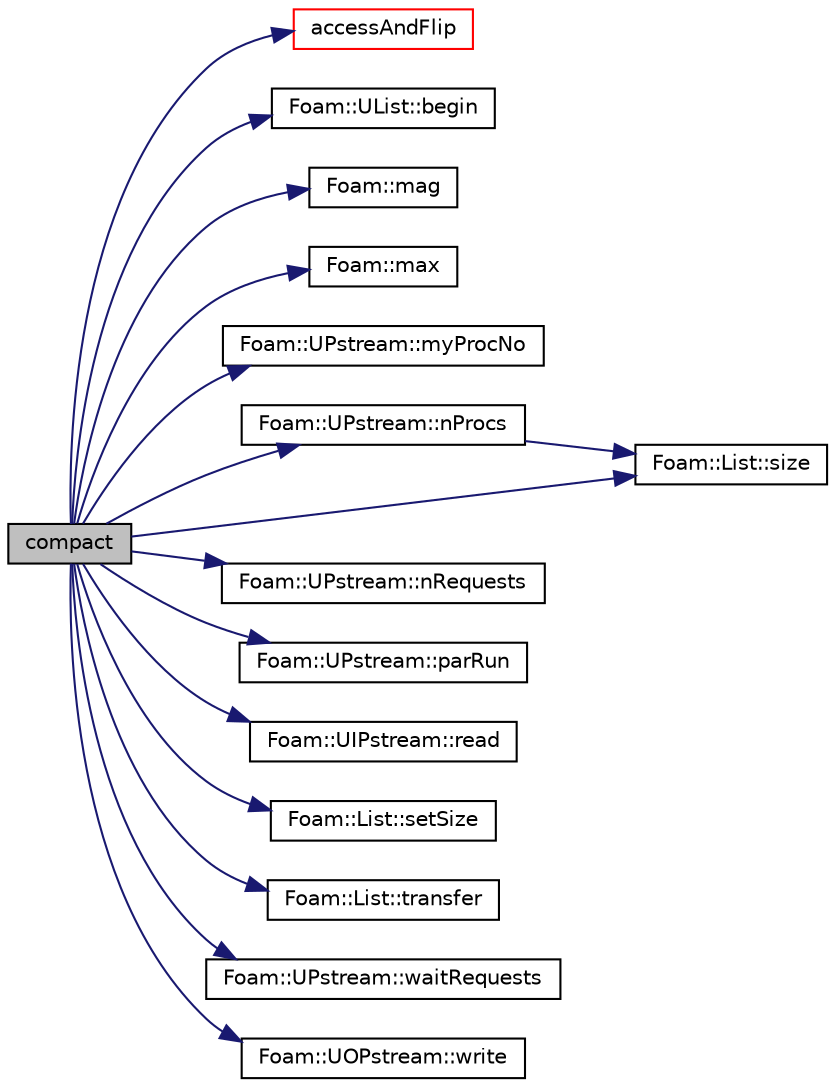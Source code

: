 digraph "compact"
{
  bgcolor="transparent";
  edge [fontname="Helvetica",fontsize="10",labelfontname="Helvetica",labelfontsize="10"];
  node [fontname="Helvetica",fontsize="10",shape=record];
  rankdir="LR";
  Node1231 [label="compact",height=0.2,width=0.4,color="black", fillcolor="grey75", style="filled", fontcolor="black"];
  Node1231 -> Node1232 [color="midnightblue",fontsize="10",style="solid",fontname="Helvetica"];
  Node1232 [label="accessAndFlip",height=0.2,width=0.4,color="red",URL="$a28525.html#a6683368358f03487c7ff5a6b55aed9b6"];
  Node1231 -> Node1239 [color="midnightblue",fontsize="10",style="solid",fontname="Helvetica"];
  Node1239 [label="Foam::UList::begin",height=0.2,width=0.4,color="black",URL="$a26837.html#a8a0643ef7f391465066f7f07d45ce934",tooltip="Return an iterator to begin traversing the UList. "];
  Node1231 -> Node1292 [color="midnightblue",fontsize="10",style="solid",fontname="Helvetica"];
  Node1292 [label="Foam::mag",height=0.2,width=0.4,color="black",URL="$a21851.html#a929da2a3fdcf3dacbbe0487d3a330dae"];
  Node1231 -> Node1293 [color="midnightblue",fontsize="10",style="solid",fontname="Helvetica"];
  Node1293 [label="Foam::max",height=0.2,width=0.4,color="black",URL="$a21851.html#ac993e906cf2774ae77e666bc24e81733"];
  Node1231 -> Node1294 [color="midnightblue",fontsize="10",style="solid",fontname="Helvetica"];
  Node1294 [label="Foam::UPstream::myProcNo",height=0.2,width=0.4,color="black",URL="$a27377.html#afc74d89573de32a3032c916f8cdd1733",tooltip="Number of this process (starting from masterNo() = 0) "];
  Node1231 -> Node1295 [color="midnightblue",fontsize="10",style="solid",fontname="Helvetica"];
  Node1295 [label="Foam::UPstream::nProcs",height=0.2,width=0.4,color="black",URL="$a27377.html#aada0e04d8127eda8ee95be0772754a4f",tooltip="Number of processes in parallel run. "];
  Node1295 -> Node1234 [color="midnightblue",fontsize="10",style="solid",fontname="Helvetica"];
  Node1234 [label="Foam::List::size",height=0.2,width=0.4,color="black",URL="$a26833.html#a8a5f6fa29bd4b500caf186f60245b384",tooltip="Override size to be inconsistent with allocated storage. "];
  Node1231 -> Node1296 [color="midnightblue",fontsize="10",style="solid",fontname="Helvetica"];
  Node1296 [label="Foam::UPstream::nRequests",height=0.2,width=0.4,color="black",URL="$a27377.html#a85d3ef750354c4fb119608680f4e857f",tooltip="Get number of outstanding requests. "];
  Node1231 -> Node1268 [color="midnightblue",fontsize="10",style="solid",fontname="Helvetica"];
  Node1268 [label="Foam::UPstream::parRun",height=0.2,width=0.4,color="black",URL="$a27377.html#adbb27f04b5705440fb8b09f278059011",tooltip="Is this a parallel run? "];
  Node1231 -> Node1297 [color="midnightblue",fontsize="10",style="solid",fontname="Helvetica"];
  Node1297 [label="Foam::UIPstream::read",height=0.2,width=0.4,color="black",URL="$a27365.html#a732980587e5b9c409ae433d73ca8698e",tooltip="Read into given buffer from given processor and return the. "];
  Node1231 -> Node1235 [color="midnightblue",fontsize="10",style="solid",fontname="Helvetica"];
  Node1235 [label="Foam::List::setSize",height=0.2,width=0.4,color="black",URL="$a26833.html#aedb985ffeaf1bdbfeccc2a8730405703",tooltip="Reset size of List. "];
  Node1231 -> Node1234 [color="midnightblue",fontsize="10",style="solid",fontname="Helvetica"];
  Node1231 -> Node1236 [color="midnightblue",fontsize="10",style="solid",fontname="Helvetica"];
  Node1236 [label="Foam::List::transfer",height=0.2,width=0.4,color="black",URL="$a26833.html#a25ad1d2084d16b234b0cf91c07e832c0",tooltip="Transfer the contents of the argument List into this list. "];
  Node1231 -> Node1298 [color="midnightblue",fontsize="10",style="solid",fontname="Helvetica"];
  Node1298 [label="Foam::UPstream::waitRequests",height=0.2,width=0.4,color="black",URL="$a27377.html#abed3ff74e2b43482349dd8be25901d3e",tooltip="Wait until all requests (from start onwards) have finished. "];
  Node1231 -> Node1299 [color="midnightblue",fontsize="10",style="solid",fontname="Helvetica"];
  Node1299 [label="Foam::UOPstream::write",height=0.2,width=0.4,color="black",URL="$a27369.html#a0efefd773fa79fc3b687978f9e1ee9ba",tooltip="Write given buffer to given processor. "];
}

